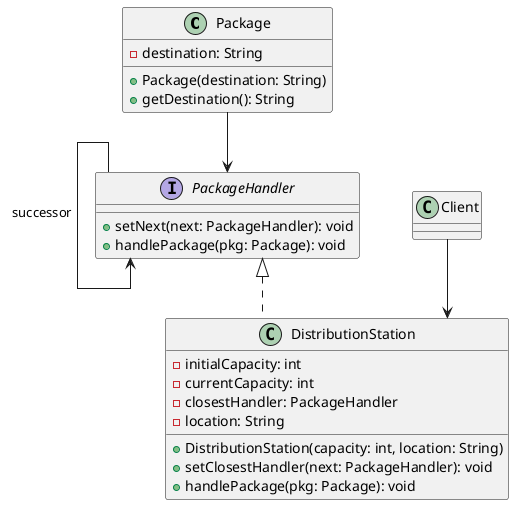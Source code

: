 @startuml
skinparam linetype ortho

class Package {
    -destination: String
    +Package(destination: String)
    +getDestination(): String
}

interface PackageHandler {
    +setNext(next: PackageHandler): void
    +handlePackage(pkg: Package): void
}

class DistributionStation implements PackageHandler {
    -initialCapacity: int
    -currentCapacity: int
    -closestHandler: PackageHandler
    -location: String
    +DistributionStation(capacity: int, location: String)
    +setClosestHandler(next: PackageHandler): void
    +handlePackage(pkg: Package): void
}

class Client {
}

Package --> PackageHandler
Client --> DistributionStation
PackageHandler --> PackageHandler : successor
@enduml

